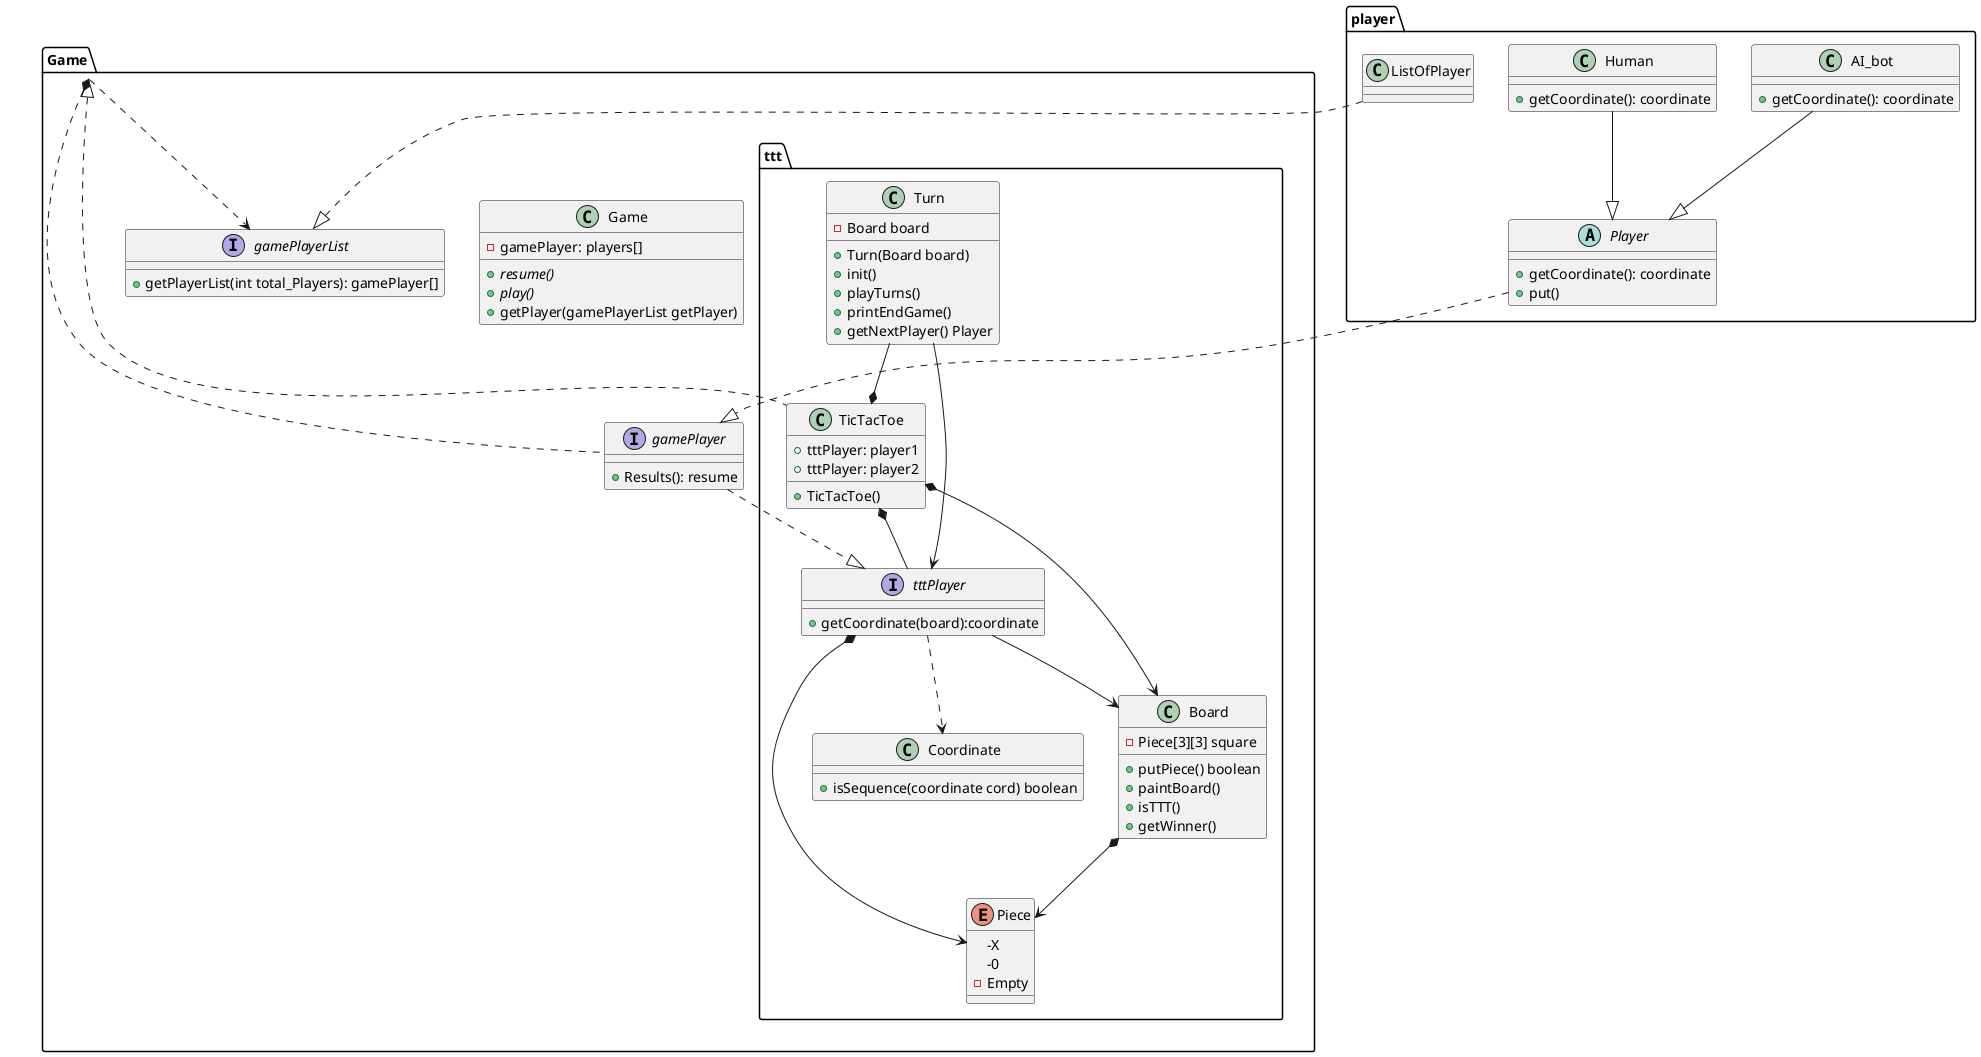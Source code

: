 @startuml
package Game{
    interface gamePlayer{
        +Results(): resume
    }
    class Game {
        -gamePlayer: players[]
        +{abstract} resume()
        +{abstract} play()
        +getPlayer(gamePlayerList getPlayer)

    }
    interface gamePlayerList{
            +getPlayerList(int total_Players): gamePlayer[]

    }
package ttt{

    class TicTacToe{
        +TicTacToe()
        +tttPlayer: player1
        +tttPlayer: player2

    }


    class Turn{
        -Board board
        +Turn(Board board)
        +init()
        +playTurns()
        +printEndGame()
        +getNextPlayer() Player
    }


    class Coordinate{
        +isSequence(coordinate cord) boolean
    }

    class Board{
        -Piece[3][3] square
        +putPiece() boolean
        +paintBoard()
        +isTTT()
        +getWinner()
    }

    enum Piece{
        -X
        -0
        -Empty
    }
    interface tttPlayer{
       +getCoordinate(board):coordinate

    }

}
}
package player{
    class ListOfPlayer{

    }
    abstract Player{
            +getCoordinate(): coordinate
            +put()
        }
    class AI_bot{
        +getCoordinate(): coordinate
    }

    class Human{
        +getCoordinate(): coordinate
    }
}
    Game <|.. TicTacToe
    AI_bot --|> Player
    Human --|> Player
    Turn --* TicTacToe
    Turn --> tttPlayer
    tttPlayer *--> Piece
    tttPlayer ..> Coordinate
    tttPlayer --> Board
    Board *--> Piece
    TicTacToe *-- tttPlayer
    TicTacToe *--> Board
    Player ..|> gamePlayer
    gamePlayer ..|> tttPlayer
    Game *.. gamePlayer
    Game ..> gamePlayerList
    ListOfPlayer ..|> gamePlayerList
@enduml